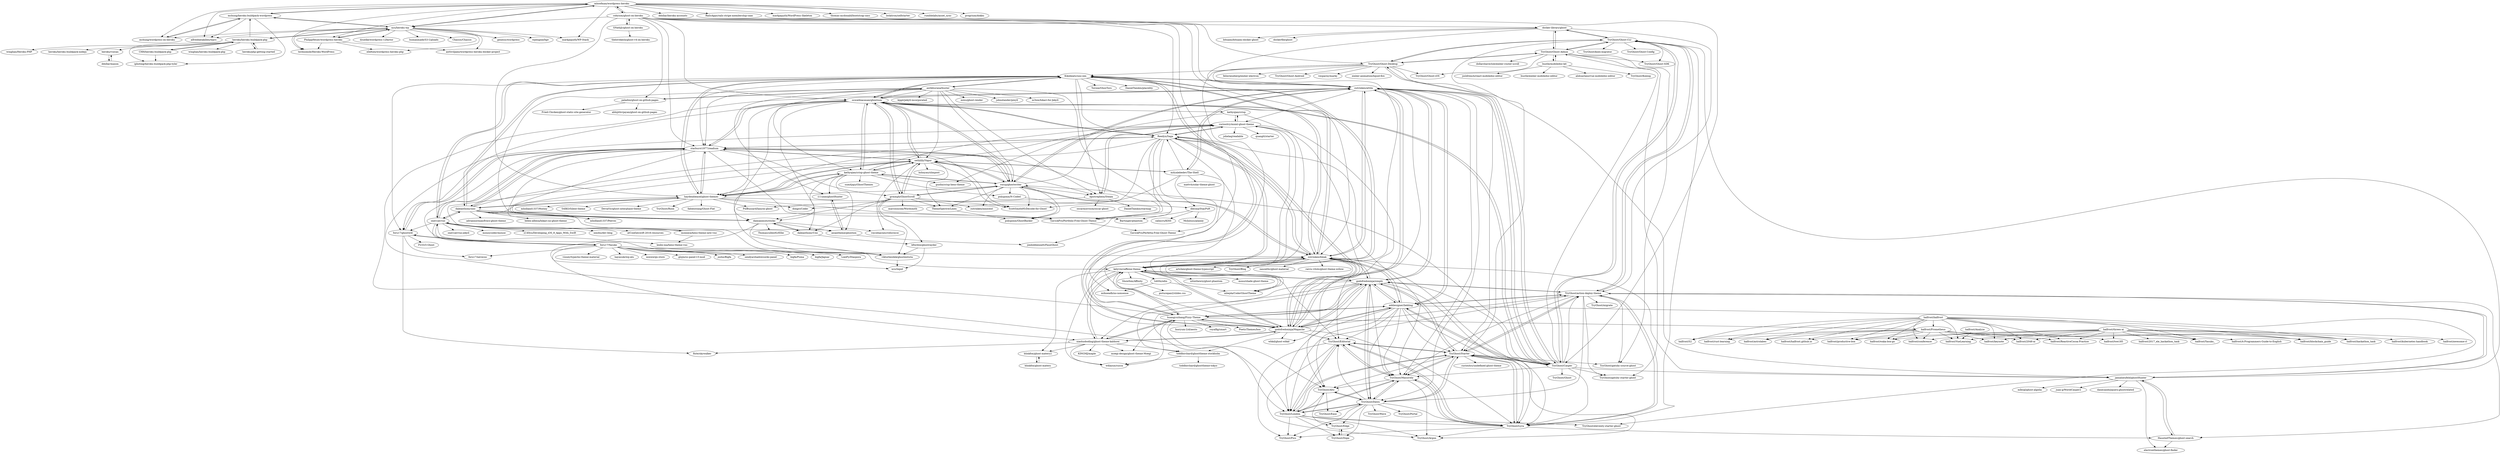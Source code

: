 digraph G {
"mhoofman/wordpress-heroku" -> "mchung/heroku-buildpack-wordpress"
"mhoofman/wordpress-heroku" -> "xyu/heroku-wp"
"mhoofman/wordpress-heroku" -> "mchung/wordpress-on-heroku"
"mhoofman/wordpress-heroku" -> "PhilippHeuer/wordpress-heroku"
"mhoofman/wordpress-heroku" -> "ddollar/heroku-accounts" ["e"=1]
"mhoofman/wordpress-heroku" -> "technomile/Heroku-WordPress"
"mhoofman/wordpress-heroku" -> "markjaquith/WP-Stack" ["e"=1]
"mhoofman/wordpress-heroku" -> "RailsApps/rails-stripe-membership-saas" ["e"=1]
"mhoofman/wordpress-heroku" -> "markjaquith/WordPress-Skeleton" ["e"=1]
"mhoofman/wordpress-heroku" -> "thomas-mcdonald/bootstrap-sass" ["e"=1]
"mhoofman/wordpress-heroku" -> "cobyism/ghost-on-heroku"
"mhoofman/wordpress-heroku" -> "lockitron/selfstarter" ["e"=1]
"mhoofman/wordpress-heroku" -> "rumblelabs/asset_sync" ["e"=1]
"mhoofman/wordpress-heroku" -> "alfreddatakillen/wpro"
"mhoofman/wordpress-heroku" -> "progrium/dokku" ["e"=1]
"docker-library/ghost" -> "bitnami/bitnami-docker-ghost"
"docker-library/ghost" -> "TryGhost/Ghost-CLI"
"docker-library/ghost" -> "dockerfile/ghost"
"docker-library/ghost" -> "TryGhost/Ghost-Admin"
"docker-library/ghost" -> "TryGhost/action-deploy-theme"
"docker-library/ghost" -> "zutrinken/attila"
"axitkhurana/buster" -> "paladini/ghost-on-github-pages"
"axitkhurana/buster" -> "sethlilly/Vapor"
"axitkhurana/buster" -> "oswaldoacauan/ghostium"
"axitkhurana/buster" -> "Kikobeats/uno-zen"
"axitkhurana/buster" -> "i11ume/ghostHunter"
"axitkhurana/buster" -> "kathyqian/crisp-ghost-theme"
"axitkhurana/buster" -> "mixu/ghost-render" ["e"=1]
"axitkhurana/buster" -> "epistrephein/Steam"
"axitkhurana/buster" -> "GavickPro/Portfolio-Free-Ghost-Theme"
"axitkhurana/buster" -> "roryg/ghostwriter"
"axitkhurana/buster" -> "starburst1977/readium"
"axitkhurana/buster" -> "damianmuti/sticko"
"axitkhurana/buster" -> "johnotander/pixyll" ["e"=1]
"axitkhurana/buster" -> "m3xm/hikari-for-Jekyll"
"axitkhurana/buster" -> "kippt/jekyll-incorporated" ["e"=1]
"mityalebedev/The-Shell" -> "mbejda/CoderGhostTheme"
"mityalebedev/The-Shell" -> "mattvh/solar-theme-ghost"
"mityalebedev/The-Shell" -> "sethlilly/Vapor"
"mityalebedev/The-Shell" -> "dongri/Coder"
"mityalebedev/The-Shell" -> "zutrinken/attila"
"mityalebedev/The-Shell" -> "Reedyn/Saga"
"mityalebedev/The-Shell" -> "dlecina/StayPuft"
"TryGhost/Casper" -> "eddiesigner/liebling"
"TryGhost/Casper" -> "TryGhost/Starter"
"TryGhost/Casper" -> "zutrinken/attila"
"TryGhost/Casper" -> "TryGhost/Ghost-CLI"
"TryGhost/Casper" -> "oswaldoacauan/ghostium"
"TryGhost/Casper" -> "TryGhost/Ghost" ["e"=1]
"TryGhost/Casper" -> "godofredoninja/simply"
"TryGhost/Casper" -> "TryGhost/Lyra"
"TryGhost/Casper" -> "TryGhost/action-deploy-theme"
"TryGhost/Casper" -> "TryGhost/Ghost-Desktop"
"TryGhost/Casper" -> "TryGhost/Ghost-Admin"
"TryGhost/Casper" -> "TryGhost/Massively"
"TryGhost/Casper" -> "roryg/ghostwriter"
"TryGhost/Casper" -> "TryGhost/gatsby-starter-ghost" ["e"=1]
"TryGhost/Casper" -> "jamalneufeld/ghostHunter"
"zutrinken/attila" -> "zutrinken/bleak"
"zutrinken/attila" -> "eddiesigner/liebling"
"zutrinken/attila" -> "TryGhost/Casper"
"zutrinken/attila" -> "oswaldoacauan/ghostium"
"zutrinken/attila" -> "mityalebedev/The-Shell"
"zutrinken/attila" -> "godofredoninja/simply"
"zutrinken/attila" -> "TryGhost/Editorial"
"zutrinken/attila" -> "TryGhost/London"
"zutrinken/attila" -> "godofredoninja/Mapache"
"zutrinken/attila" -> "roryg/ghostwriter"
"zutrinken/attila" -> "TryGhost/Starter"
"zutrinken/attila" -> "TryGhost/Massively"
"zutrinken/attila" -> "Kikobeats/uno-zen"
"zutrinken/attila" -> "TryGhost/Dawn"
"zutrinken/attila" -> "curiositry/mnml-ghost-theme"
"mchung/heroku-buildpack-wordpress" -> "mchung/wordpress-on-heroku"
"mchung/heroku-buildpack-wordpress" -> "mhoofman/wordpress-heroku"
"mchung/heroku-buildpack-wordpress" -> "alfreddatakillen/wpro"
"mchung/heroku-buildpack-wordpress" -> "xyu/heroku-wp"
"mchung/heroku-buildpack-wordpress" -> "iphoting/heroku-buildpack-php-tyler"
"blinkfox/ghost-matery2" -> "blinkfox/ghost-matery"
"heroku/heroku-buildpack-php" -> "winglian/heroku-buildpack-php"
"heroku/heroku-buildpack-php" -> "iphoting/heroku-buildpack-php-tyler"
"heroku/heroku-buildpack-php" -> "heroku/php-getting-started"
"heroku/heroku-buildpack-php" -> "winglian/Heroku-PHP"
"heroku/heroku-buildpack-php" -> "CHH/heroku-buildpack-php"
"heroku/heroku-buildpack-php" -> "xyu/heroku-wp"
"heroku/heroku-buildpack-php" -> "heroku/heroku-buildpack-nodejs" ["e"=1]
"heroku/heroku-buildpack-php" -> "mchung/heroku-buildpack-wordpress"
"heroku/heroku-buildpack-php" -> "heroku/vulcan"
"heroku/php-getting-started" -> "heroku/heroku-buildpack-php"
"TryGhost/Starter" -> "TryGhost/Massively"
"TryGhost/Starter" -> "TryGhost/London"
"TryGhost/Starter" -> "TryGhost/Lyra"
"TryGhost/Starter" -> "TryGhost/Dawn"
"TryGhost/Starter" -> "TryGhost/Alto"
"TryGhost/Starter" -> "TryGhost/Editorial"
"TryGhost/Starter" -> "TryGhost/action-deploy-theme"
"TryGhost/Starter" -> "TryGhost/gatsby-source-ghost" ["e"=1]
"TryGhost/Starter" -> "TryGhost/Argon"
"TryGhost/Starter" -> "TryGhost/Casper"
"TryGhost/Starter" -> "curiositry/undefined-ghost-theme"
"TryGhost/Starter" -> "godofredoninja/simply"
"ThemeSpectre/Linen" -> "polygonix/GhostBacker"
"daleanthony/uno" -> "GavickPro/Portfolio-Free-Ghost-Theme"
"daleanthony/uno" -> "onevcat/vno"
"daleanthony/uno" -> "damianmuti/sticko"
"daleanthony/uno" -> "haydenbleasel/ghost-themes"
"daleanthony/uno" -> "Kikobeats/uno-zen"
"daleanthony/uno" -> "mholland1337/Peeves"
"daleanthony/uno" -> "adriannorman/froyo-ghost-theme"
"daleanthony/uno" -> "belen-albeza/hikari-no-ghost-theme"
"daleanthony/uno" -> "Reedyn/Saga"
"daleanthony/uno" -> "axiantheme/ghostion"
"daleanthony/uno" -> "starburst1977/readium"
"haydenbleasel/ghost-themes" -> "starburst1977/readium"
"haydenbleasel/ghost-themes" -> "fabienwang/Ghost-Flat"
"haydenbleasel/ghost-themes" -> "PxlBuzzard/lanyon-ghost"
"haydenbleasel/ghost-themes" -> "GavickPro/Portfolio-Free-Ghost-Theme"
"haydenbleasel/ghost-themes" -> "sethlilly/Vapor"
"haydenbleasel/ghost-themes" -> "mholland1337/Mutiny"
"haydenbleasel/ghost-themes" -> "S4IKO/Silent-theme"
"haydenbleasel/ghost-themes" -> "DeviaVir/ghost-interphase-theme"
"haydenbleasel/ghost-themes" -> "kathyqian/crisp-ghost-theme"
"haydenbleasel/ghost-themes" -> "Kikobeats/uno-zen"
"haydenbleasel/ghost-themes" -> "dlecina/StayPuft"
"haydenbleasel/ghost-themes" -> "mholland1337/Peeves"
"haydenbleasel/ghost-themes" -> "dongri/Coder"
"haydenbleasel/ghost-themes" -> "TryGhost/Roon"
"haydenbleasel/ghost-themes" -> "daleanthony/uno"
"onevcat/vno" -> "monniya/hexo-theme-new-vno"
"onevcat/vno" -> "onevcat/vno-jekyll" ["e"=1]
"onevcat/vno" -> "daleanthony/uno"
"onevcat/vno" -> "lenbo-ma/hexo-theme-vno"
"onevcat/vno" -> "foru17/ghostwill"
"onevcat/vno" -> "Kikobeats/uno-zen"
"onevcat/vno" -> "foru17/Yasuko"
"onevcat/vno" -> "mousycoder/mouse"
"onevcat/vno" -> "starburst1977/readium"
"onevcat/vno" -> "x140yu/Developing_iOS_8_Apps_With_Swift" ["e"=1]
"onevcat/vno" -> "nixzhu/dev-blog" ["e"=1]
"onevcat/vno" -> "atConf/atswift-2016-resources" ["e"=1]
"oswaldoacauan/ghostium" -> "starburst1977/readium"
"oswaldoacauan/ghostium" -> "roryg/ghostwriter"
"oswaldoacauan/ghostium" -> "sethlilly/Vapor"
"oswaldoacauan/ghostium" -> "kathyqian/crisp-ghost-theme"
"oswaldoacauan/ghostium" -> "grmmph/GhostScroll"
"oswaldoacauan/ghostium" -> "Kikobeats/uno-zen"
"oswaldoacauan/ghostium" -> "zutrinken/attila"
"oswaldoacauan/ghostium" -> "Reedyn/Saga"
"oswaldoacauan/ghostium" -> "zutrinken/bleak"
"oswaldoacauan/ghostium" -> "TryGhost/Casper"
"oswaldoacauan/ghostium" -> "damianmuti/sticko"
"oswaldoacauan/ghostium" -> "daleanthony/Uno"
"oswaldoacauan/ghostium" -> "haydenbleasel/ghost-themes"
"oswaldoacauan/ghostium" -> "foru17/ghostwill"
"oswaldoacauan/ghostium" -> "kathyqian/crisp"
"TryGhost/action-deploy-theme" -> "TryGhost/Lyra"
"TryGhost/action-deploy-theme" -> "TryGhost/Starter"
"TryGhost/action-deploy-theme" -> "godofredoninja/simply"
"TryGhost/action-deploy-theme" -> "HauntedThemes/ghost-search"
"TryGhost/action-deploy-theme" -> "TryGhost/Ghost-CLI"
"TryGhost/action-deploy-theme" -> "TryGhost/gatsby-starter-ghost" ["e"=1]
"TryGhost/action-deploy-theme" -> "TryGhost/migrate"
"TryGhost/action-deploy-theme" -> "TryGhost/London"
"TryGhost/action-deploy-theme" -> "TryGhost/gatsby-source-ghost" ["e"=1]
"TryGhost/action-deploy-theme" -> "eddiesigner/liebling"
"TryGhost/action-deploy-theme" -> "TryGhost/Dawn"
"TryGhost/action-deploy-theme" -> "TryGhost/Massively"
"TryGhost/action-deploy-theme" -> "jamalneufeld/ghostHunter"
"i11ume/ghostHunter" -> "axiantheme/ghostion"
"kathyqian/crisp-ghost-theme" -> "sethlilly/Vapor"
"kathyqian/crisp-ghost-theme" -> "oswaldoacauan/ghostium"
"kathyqian/crisp-ghost-theme" -> "roryg/ghostwriter"
"kathyqian/crisp-ghost-theme" -> "damianmuti/sticko"
"kathyqian/crisp-ghost-theme" -> "axiantheme/ghostion"
"kathyqian/crisp-ghost-theme" -> "sumitjaju/GhostThemes"
"kathyqian/crisp-ghost-theme" -> "haydenbleasel/ghost-themes"
"kathyqian/crisp-ghost-theme" -> "i11ume/ghostHunter"
"kathyqian/crisp-ghost-theme" -> "viktorbezdek/ghostentista"
"kathyqian/crisp-ghost-theme" -> "guolin/crisp-hexo-theme"
"kathyqian/crisp-ghost-theme" -> "polygonix/N-Coded"
"kathyqian/crisp-ghost-theme" -> "curiositry/mnml-ghost-theme"
"godofredoninja/simply" -> "godofredoninja/Mapache"
"godofredoninja/simply" -> "eddiesigner/liebling"
"godofredoninja/simply" -> "huangyuzhang/Fizzy-Theme"
"godofredoninja/simply" -> "TryGhost/Dawn"
"godofredoninja/simply" -> "TryGhost/action-deploy-theme"
"godofredoninja/simply" -> "TryGhost/Massively"
"godofredoninja/simply" -> "zutrinken/bleak"
"godofredoninja/simply" -> "TryGhost/London"
"godofredoninja/simply" -> "TryGhost/Lyra"
"godofredoninja/simply" -> "kelyvin/caffeine-theme"
"godofredoninja/simply" -> "TryGhost/Starter"
"godofredoninja/simply" -> "zutrinken/attila"
"godofredoninja/simply" -> "TryGhost/Alto"
"godofredoninja/simply" -> "xiaoluoboding/ghost-theme-kaldorei"
"godofredoninja/simply" -> "toddbirchard/ghosttheme-stockholm"
"TryGhost/Dawn" -> "TryGhost/Alto"
"TryGhost/Dawn" -> "TryGhost/Ease"
"TryGhost/Dawn" -> "TryGhost/London"
"TryGhost/Dawn" -> "TryGhost/Starter"
"TryGhost/Dawn" -> "TryGhost/Wave"
"TryGhost/Dawn" -> "TryGhost/Pico"
"TryGhost/Dawn" -> "TryGhost/Massively"
"TryGhost/Dawn" -> "TryGhost/Portal"
"TryGhost/Dawn" -> "godofredoninja/simply"
"TryGhost/Dawn" -> "TryGhost/Dope"
"TryGhost/Dawn" -> "TryGhost/Lyra"
"TryGhost/Dawn" -> "TryGhost/Edge"
"TryGhost/Dawn" -> "TryGhost/Editorial"
"TryGhost/Edge" -> "TryGhost/Dope"
"TryGhost/Alto" -> "TryGhost/Ease"
"TryGhost/Alto" -> "TryGhost/Dawn"
"TryGhost/Alto" -> "TryGhost/Edge"
"kelyvin/caffeine-theme" -> "godofredoninja/Mapache"
"kelyvin/caffeine-theme" -> "zutrinken/bleak"
"kelyvin/caffeine-theme" -> "wdiazux/cusca"
"kelyvin/caffeine-theme" -> "nitinthewiz/ghost-phantom"
"kelyvin/caffeine-theme" -> "Reedyn/Saga"
"kelyvin/caffeine-theme" -> "huangyuzhang/Fizzy-Theme"
"kelyvin/caffeine-theme" -> "xiaoluoboding/ghost-theme-kaldorei"
"kelyvin/caffeine-theme" -> "blinkfox/ghost-matery2"
"kelyvin/caffeine-theme" -> "godofredoninja/simply"
"kelyvin/caffeine-theme" -> "Kikobeats/uno-zen"
"kelyvin/caffeine-theme" -> "TryGhost/Editorial"
"kelyvin/caffeine-theme" -> "h4t0n/odin"
"kelyvin/caffeine-theme" -> "moso/shade-ghost-theme"
"kelyvin/caffeine-theme" -> "Showfom/Affinity"
"kelyvin/caffeine-theme" -> "curiositry/mnml-ghost-theme"
"foru17/Yasuko" -> "foru17/ghostwill"
"foru17/Yasuko" -> "bigfa/Puma" ["e"=1]
"foru17/Yasuko" -> "bigfa/Jaguar"
"foru17/Yasuko" -> "onevcat/vno"
"foru17/Yasuko" -> "xiaoluoboding/ghost-theme-kaldorei"
"foru17/Yasuko" -> "LoeiFy/Diaspora" ["e"=1]
"foru17/Yasuko" -> "kelyvin/caffeine-theme"
"foru17/Yasuko" -> "foru17/nevecoo"
"foru17/Yasuko" -> "viosey/typecho-theme-material" ["e"=1]
"foru17/Yasuko" -> "hayasuki/wp-alu"
"foru17/Yasuko" -> "minwe/qn-store"
"foru17/Yasuko" -> "glzjin/ss-panel-v3-mod" ["e"=1]
"foru17/Yasuko" -> "jozhn/Bigfa" ["e"=1]
"foru17/Yasuko" -> "sendya/shadowsocks-panel" ["e"=1]
"foru17/Yasuko" -> "zutrinken/bleak"
"jamalneufeld/ghostHunter" -> "HauntedThemes/ghost-search"
"jamalneufeld/ghostHunter" -> "mlbrgl/ghost-algolia"
"jamalneufeld/ghostHunter" -> "TryGhost/action-deploy-theme"
"jamalneufeld/ghostHunter" -> "TryGhost/Ghost-CLI"
"jamalneufeld/ghostHunter" -> "juan-g/WorldCasper2"
"jamalneufeld/ghostHunter" -> "electronthemes/ghost-finder"
"jamalneufeld/ghostHunter" -> "zutrinken/bleak"
"jamalneufeld/ghostHunter" -> "danecando/jquery.ghostrelated"
"PhilippHeuer/wordpress-heroku" -> "xyu/heroku-wp"
"PhilippHeuer/wordpress-heroku" -> "ellefsen/wordpress-heroku-php"
"PhilippHeuer/wordpress-heroku" -> "technomile/Heroku-WordPress"
"PhilippHeuer/wordpress-heroku" -> "anttiviljami/wordpress-heroku-docker-project"
"mchung/wordpress-on-heroku" -> "mchung/heroku-buildpack-wordpress"
"roryg/ghostwriter" -> "sethlilly/Vapor"
"roryg/ghostwriter" -> "oswaldoacauan/ghostium"
"roryg/ghostwriter" -> "polygonix/N-Coded"
"roryg/ghostwriter" -> "kathyqian/crisp-ghost-theme"
"roryg/ghostwriter" -> "ThemeSpectre/Linen"
"roryg/ghostwriter" -> "grmmph/GhostScroll"
"roryg/ghostwriter" -> "polygonix/GhostBacker"
"roryg/ghostwriter" -> "curiositry/mnml-ghost-theme"
"roryg/ghostwriter" -> "zutrinken/innocent"
"roryg/ghostwriter" -> "epistrephein/Steam"
"roryg/ghostwriter" -> "haydenbleasel/ghost-themes"
"roryg/ghostwriter" -> "zutrinken/bleak"
"roryg/ghostwriter" -> "zutrinken/attila"
"roryg/ghostwriter" -> "starburst1977/readium"
"roryg/ghostwriter" -> "ScottSmith95/Decode-for-Ghost"
"godofredoninja/Mapache" -> "godofredoninja/simply"
"godofredoninja/Mapache" -> "eddiesigner/liebling"
"godofredoninja/Mapache" -> "huangyuzhang/Fizzy-Theme"
"godofredoninja/Mapache" -> "zutrinken/bleak"
"godofredoninja/Mapache" -> "kelyvin/caffeine-theme"
"godofredoninja/Mapache" -> "Reedyn/Saga"
"godofredoninja/Mapache" -> "wbkd/ghost-wbkd"
"godofredoninja/Mapache" -> "toddbirchard/ghosttheme-stockholm"
"godofredoninja/Mapache" -> "TryGhost/Editorial"
"godofredoninja/Mapache" -> "xiaoluoboding/ghost-theme-kaldorei"
"godofredoninja/Mapache" -> "TryGhost/Lyra"
"godofredoninja/Mapache" -> "zutrinken/attila"
"godofredoninja/Mapache" -> "Kikobeats/uno-zen"
"godofredoninja/Mapache" -> "curiositry/mnml-ghost-theme"
"godofredoninja/Mapache" -> "TryGhost/action-deploy-theme"
"h4t0n/odin" -> "mbejda/CoderGhostTheme"
"h4t0n/odin" -> "mihneadb/no-nonsense"
"eddiesigner/liebling" -> "godofredoninja/simply"
"eddiesigner/liebling" -> "godofredoninja/Mapache"
"eddiesigner/liebling" -> "huangyuzhang/Fizzy-Theme"
"eddiesigner/liebling" -> "zutrinken/attila"
"eddiesigner/liebling" -> "TryGhost/Casper"
"eddiesigner/liebling" -> "TryGhost/Massively"
"eddiesigner/liebling" -> "TryGhost/London"
"eddiesigner/liebling" -> "TryGhost/Lyra"
"eddiesigner/liebling" -> "TryGhost/Editorial"
"eddiesigner/liebling" -> "TryGhost/Dawn"
"eddiesigner/liebling" -> "TryGhost/action-deploy-theme"
"eddiesigner/liebling" -> "zutrinken/bleak"
"eddiesigner/liebling" -> "TryGhost/Starter"
"eddiesigner/liebling" -> "TryGhost/Alto"
"eddiesigner/liebling" -> "TryGhost/eleventy-starter-ghost" ["e"=1]
"xiaoluoboding/ghost-theme-kaldorei" -> "toddbirchard/ghosttheme-stockholm"
"xiaoluoboding/ghost-theme-kaldorei" -> "wdiazux/cusca"
"xiaoluoboding/ghost-theme-kaldorei" -> "kelyvin/caffeine-theme"
"xiaoluoboding/ghost-theme-kaldorei" -> "blinkfox/ghost-matery2"
"xiaoluoboding/ghost-theme-kaldorei" -> "moegi-design/ghost-theme-Moegi"
"xiaoluoboding/ghost-theme-kaldorei" -> "flute/skywalker"
"xiaoluoboding/ghost-theme-kaldorei" -> "godofredoninja/Mapache"
"xiaoluoboding/ghost-theme-kaldorei" -> "huangyuzhang/Fizzy-Theme"
"xiaoluoboding/ghost-theme-kaldorei" -> "KINGMJ/maple"
"bustle/mobiledoc-kit" -> "joshfrench/react-mobiledoc-editor"
"bustle/mobiledoc-kit" -> "bustle/ember-mobiledoc-editor"
"bustle/mobiledoc-kit" -> "alidcastano/vue-mobiledoc-editor"
"bustle/mobiledoc-kit" -> "TryGhost/Ghost-Admin"
"bustle/mobiledoc-kit" -> "TryGhost/Koenig"
"Kikobeats/uno-zen" -> "oswaldoacauan/ghostium"
"Kikobeats/uno-zen" -> "onevcat/vno"
"Kikobeats/uno-zen" -> "haydenbleasel/ghost-themes"
"Kikobeats/uno-zen" -> "zutrinken/bleak"
"Kikobeats/uno-zen" -> "kelyvin/caffeine-theme"
"Kikobeats/uno-zen" -> "daleanthony/uno"
"Kikobeats/uno-zen" -> "godofredoninja/Mapache"
"Kikobeats/uno-zen" -> "Reedyn/Saga"
"Kikobeats/uno-zen" -> "zutrinken/attila"
"Kikobeats/uno-zen" -> "axitkhurana/buster"
"Kikobeats/uno-zen" -> "epistrephein/Steam"
"Kikobeats/uno-zen" -> "starburst1977/readium"
"Kikobeats/uno-zen" -> "Torone/GhosToro"
"Kikobeats/uno-zen" -> "foru17/ghostwill"
"Kikobeats/uno-zen" -> "DanielTamkin/placidity"
"foru17/ghostwill" -> "foru17/nevecoo"
"foru17/ghostwill" -> "foru17/Yasuko"
"foru17/ghostwill" -> "flute/skywalker"
"foru17/ghostwill" -> "starburst1977/readium"
"foru17/ghostwill" -> "P233/3-Ghost" ["e"=1]
"TryGhost/Ghost-Admin" -> "TryGhost/Ghost-CLI"
"TryGhost/Ghost-Admin" -> "TryGhost/Ghost-Desktop"
"TryGhost/Ghost-Admin" -> "TryGhost/Ghost-SDK"
"TryGhost/Ghost-Admin" -> "bustle/mobiledoc-kit"
"TryGhost/Ghost-Admin" -> "dollarshaveclub/ember-router-scroll" ["e"=1]
"TryGhost/Ghost-Admin" -> "TryGhost/Ghost-iOS"
"TryGhost/Ghost-Admin" -> "TryGhost/gatsby-starter-ghost" ["e"=1]
"TryGhost/Ghost-Admin" -> "TryGhost/gatsby-source-ghost" ["e"=1]
"TryGhost/Ghost-Admin" -> "docker-library/ghost"
"TryGhost/Dope" -> "TryGhost/Edge"
"xyu/heroku-wp" -> "mhoofman/wordpress-heroku"
"xyu/heroku-wp" -> "mchung/heroku-buildpack-wordpress"
"xyu/heroku-wp" -> "PhilippHeuer/wordpress-heroku"
"xyu/heroku-wp" -> "anttiviljami/wordpress-heroku-docker-project"
"xyu/heroku-wp" -> "mchung/wordpress-on-heroku"
"xyu/heroku-wp" -> "technomile/Heroku-WordPress"
"xyu/heroku-wp" -> "genesis/wordpress" ["e"=1]
"xyu/heroku-wp" -> "wpengine/hgv" ["e"=1]
"xyu/heroku-wp" -> "heroku/heroku-buildpack-php"
"xyu/heroku-wp" -> "alfreddatakillen/wpro"
"xyu/heroku-wp" -> "markjaquith/WP-Stack" ["e"=1]
"xyu/heroku-wp" -> "ellefsen/wordpress-heroku-php"
"xyu/heroku-wp" -> "dzuelke/wordpress-12factor"
"xyu/heroku-wp" -> "humanmade/S3-Uploads" ["e"=1]
"xyu/heroku-wp" -> "Chassis/Chassis" ["e"=1]
"k9ordon/ghostrayder" -> "viktorbezdek/ghostentista"
"k9ordon/ghostrayder" -> "wcs/tepid"
"dlecina/StayPuft" -> "Bartinger/phantom"
"dlecina/StayPuft" -> "calincru/KISS"
"dlecina/StayPuft" -> "MrJuliuss/plainly"
"TryGhost/Ghost-Desktop" -> "TryGhost/Ghost-Admin"
"TryGhost/Ghost-Desktop" -> "TryGhost/Ghost-CLI"
"TryGhost/Ghost-Desktop" -> "felixrieseberg/ember-electron" ["e"=1]
"TryGhost/Ghost-Desktop" -> "TryGhost/Casper"
"TryGhost/Ghost-Desktop" -> "kelyvin/caffeine-theme"
"TryGhost/Ghost-Desktop" -> "Kikobeats/uno-zen"
"TryGhost/Ghost-Desktop" -> "TryGhost/Ghost-Android"
"TryGhost/Ghost-Desktop" -> "godofredoninja/Mapache"
"TryGhost/Ghost-Desktop" -> "vesparny/marky" ["e"=1]
"TryGhost/Ghost-Desktop" -> "jamalneufeld/ghostHunter"
"TryGhost/Ghost-Desktop" -> "ember-animation/liquid-fire" ["e"=1]
"TryGhost/Ghost-Desktop" -> "TryGhost/Ghost-iOS"
"TryGhost/Ghost-CLI" -> "TryGhost/Ghost-Admin"
"TryGhost/Ghost-CLI" -> "TryGhost/Ghost-Desktop"
"TryGhost/Ghost-CLI" -> "TryGhost/action-deploy-theme"
"TryGhost/Ghost-CLI" -> "TryGhost/Lyra"
"TryGhost/Ghost-CLI" -> "TryGhost/Ghost-Config"
"TryGhost/Ghost-CLI" -> "TryGhost/Starter"
"TryGhost/Ghost-CLI" -> "TryGhost/Casper"
"TryGhost/Ghost-CLI" -> "TryGhost/Ghost-SDK"
"TryGhost/Ghost-CLI" -> "TryGhost/knex-migrator" ["e"=1]
"TryGhost/Ghost-CLI" -> "docker-library/ghost"
"zutrinken/bleak" -> "Reedyn/Saga"
"zutrinken/bleak" -> "godofredoninja/Mapache"
"zutrinken/bleak" -> "zutrinken/attila"
"zutrinken/bleak" -> "kelyvin/caffeine-theme"
"zutrinken/bleak" -> "godofredoninja/simply"
"zutrinken/bleak" -> "huangyuzhang/Fizzy-Theme"
"zutrinken/bleak" -> "artchen/ghost-theme-typescript"
"zutrinken/bleak" -> "Kikobeats/uno-zen"
"zutrinken/bleak" -> "TryGhost/Blog"
"zutrinken/bleak" -> "oswaldoacauan/ghostium"
"zutrinken/bleak" -> "TryGhost/Lyra"
"zutrinken/bleak" -> "eddiesigner/liebling"
"zutrinken/bleak" -> "nauzethc/ghost-material"
"zutrinken/bleak" -> "raivis-vitols/ghost-theme-willow"
"zutrinken/bleak" -> "roryg/ghostwriter"
"monniya/hexo-theme-new-vno" -> "onevcat/vno"
"monniya/hexo-theme-new-vno" -> "lenbo-ma/hexo-theme-vno"
"halfrost/halfrost" -> "halfrost/halfrost.github.io"
"halfrost/halfrost" -> "halfrost/Prometheus"
"halfrost/halfrost" -> "halfrost/VueLearning"
"halfrost/halfrost" -> "halfrost/S2"
"halfrost/halfrost" -> "halfrost/rust-learning"
"halfrost/halfrost" -> "halfrost/2048-ai"
"halfrost/halfrost" -> "halfrost/ReactiveCocoa-Practice"
"halfrost/halfrost" -> "halfrost/Yasuko_"
"halfrost/halfrost" -> "halfrost/astrolabes"
"halfrost/halfrost" -> "halfrost/blockchain_guide"
"halfrost/halfrost" -> "halfrost/hackathon_tank"
"halfrost/halfrost" -> "halfrost/productive-box"
"halfrost/halfrost" -> "halfrost/waka-box-go"
"halfrost/halfrost" -> "halfrost/conference"
"halfrost/halfrost" -> "halfrost/keynote"
"kathyqian/crisp" -> "mbejda/CoderGhostTheme"
"kathyqian/crisp" -> "curiositry/mnml-ghost-theme"
"kathyqian/crisp" -> "guolin/crisp-hexo-theme"
"SNathJr/ghost-on-heroku" -> "cobyism/ghost-on-heroku"
"SNathJr/ghost-on-heroku" -> "thelovekesh/ghost-v4-on-heroku"
"sethlilly/Vapor" -> "roryg/ghostwriter"
"sethlilly/Vapor" -> "oswaldoacauan/ghostium"
"sethlilly/Vapor" -> "kathyqian/crisp-ghost-theme"
"sethlilly/Vapor" -> "mityalebedev/The-Shell"
"sethlilly/Vapor" -> "epistrephein/Steam"
"sethlilly/Vapor" -> "ThemeSpectre/Linen"
"sethlilly/Vapor" -> "haydenbleasel/ghost-themes"
"sethlilly/Vapor" -> "roycehaynes/rollsroyce"
"sethlilly/Vapor" -> "damianmuti/sticko"
"sethlilly/Vapor" -> "ScottSmith95/Decode-for-Ghost"
"sethlilly/Vapor" -> "starburst1977/readium"
"sethlilly/Vapor" -> "viktorbezdek/ghostentista"
"sethlilly/Vapor" -> "curiositry/mnml-ghost-theme"
"sethlilly/Vapor" -> "bzhnyau/slimpost"
"sethlilly/Vapor" -> "grmmph/GhostScroll"
"toddbirchard/ghosttheme-stockholm" -> "wdiazux/cusca"
"toddbirchard/ghosttheme-stockholm" -> "toddbirchard/ghosttheme-tokyo"
"starburst1977/readium" -> "oswaldoacauan/ghostium"
"starburst1977/readium" -> "haydenbleasel/ghost-themes"
"starburst1977/readium" -> "GavickPro/Portfolio-Free-Ghost-Theme"
"starburst1977/readium" -> "foru17/ghostwill"
"starburst1977/readium" -> "Reedyn/Saga"
"starburst1977/readium" -> "damianmuti/sticko"
"starburst1977/readium" -> "ScottSmith95/Decode-for-Ghost"
"starburst1977/readium" -> "sethlilly/Vapor"
"starburst1977/readium" -> "viktorbezdek/ghostentista"
"starburst1977/readium" -> "mholland1337/Peeves"
"starburst1977/readium" -> "onevcat/vno"
"starburst1977/readium" -> "Bartinger/phantom"
"starburst1977/readium" -> "roryg/ghostwriter"
"starburst1977/readium" -> "daleanthony/uno"
"starburst1977/readium" -> "grmmph/GhostScroll"
"paladini/ghost-on-github-pages" -> "abhijithvijayan/ghost-on-github-pages"
"paladini/ghost-on-github-pages" -> "axitkhurana/buster"
"paladini/ghost-on-github-pages" -> "Fried-Chicken/ghost-static-site-generator"
"axiantheme/ghostion" -> "jimbobbennett/FauxGhost"
"axiantheme/ghostion" -> "i11ume/ghostHunter"
"Reedyn/Saga" -> "zutrinken/bleak"
"Reedyn/Saga" -> "GavickPro/Portfolio-Free-Ghost-Theme"
"Reedyn/Saga" -> "curiositry/mnml-ghost-theme"
"Reedyn/Saga" -> "starburst1977/readium"
"Reedyn/Saga" -> "godofredoninja/Mapache"
"Reedyn/Saga" -> "ScottSmith95/Decode-for-Ghost"
"Reedyn/Saga" -> "kelyvin/caffeine-theme"
"Reedyn/Saga" -> "jimbobbennett/FauxGhost"
"Reedyn/Saga" -> "mihneadb/no-nonsense"
"Reedyn/Saga" -> "GavickPro/Perfetta-Free-Ghost-Theme"
"Reedyn/Saga" -> "TryGhost/Massively"
"Reedyn/Saga" -> "oswaldoacauan/ghostium"
"Reedyn/Saga" -> "haydenbleasel/ghost-themes"
"huangyuzhang/Fizzy-Theme" -> "godofredoninja/simply"
"huangyuzhang/Fizzy-Theme" -> "eddiesigner/liebling"
"huangyuzhang/Fizzy-Theme" -> "godofredoninja/Mapache"
"huangyuzhang/Fizzy-Theme" -> "moegi-design/ghost-theme-Moegi"
"huangyuzhang/Fizzy-Theme" -> "wdiazux/cusca"
"huangyuzhang/Fizzy-Theme" -> "TryGhost/Alto"
"huangyuzhang/Fizzy-Theme" -> "kelyvin/caffeine-theme"
"huangyuzhang/Fizzy-Theme" -> "halfrost/Prometheus"
"huangyuzhang/Fizzy-Theme" -> "Inoryum-Ltd/aesto"
"huangyuzhang/Fizzy-Theme" -> "curiositry/mnml-ghost-theme"
"huangyuzhang/Fizzy-Theme" -> "zutrinken/bleak"
"huangyuzhang/Fizzy-Theme" -> "royalfig/smart"
"huangyuzhang/Fizzy-Theme" -> "PoeticThemes/boo"
"huangyuzhang/Fizzy-Theme" -> "xiaoluoboding/ghost-theme-kaldorei"
"halfrost/Analyze" -> "halfrost/VueLearning"
"grmmph/GhostScroll" -> "viktorbezdek/ghostentista"
"grmmph/GhostScroll" -> "daleanthony/Uno"
"grmmph/GhostScroll" -> "oswaldoacauan/ghostium"
"grmmph/GhostScroll" -> "ThemeSpectre/Linen"
"grmmph/GhostScroll" -> "k9ordon/ghostrayder"
"grmmph/GhostScroll" -> "roryg/ghostwriter"
"grmmph/GhostScroll" -> "damianmuti/sticko"
"grmmph/GhostScroll" -> "marcosncom/Wordsmith"
"grmmph/GhostScroll" -> "zutrinken/innocent"
"grmmph/GhostScroll" -> "sethlilly/Vapor"
"grmmph/GhostScroll" -> "ScottSmith95/Decode-for-Ghost"
"TryGhost/Editorial" -> "TryGhost/Massively"
"TryGhost/Editorial" -> "TryGhost/London"
"TryGhost/Editorial" -> "TryGhost/Lyra"
"TryGhost/Editorial" -> "TryGhost/Pico"
"TryGhost/Editorial" -> "TryGhost/Argon"
"TryGhost/Editorial" -> "TryGhost/Starter"
"TryGhost/Massively" -> "TryGhost/Editorial"
"TryGhost/Massively" -> "TryGhost/London"
"TryGhost/Massively" -> "TryGhost/Starter"
"TryGhost/Massively" -> "TryGhost/Dawn"
"TryGhost/Massively" -> "TryGhost/Lyra"
"TryGhost/Massively" -> "TryGhost/Argon"
"TryGhost/Massively" -> "TryGhost/Alto"
"polygonix/N-Coded" -> "polygonix/GhostBacker"
"CHH/heroku-buildpack-php" -> "iphoting/heroku-buildpack-php-tyler"
"CHH/heroku-buildpack-php" -> "heroku/heroku-buildpack-php"
"halfrost/threes-ai" -> "halfrost/2017_ele_hackathon_tank"
"halfrost/threes-ai" -> "halfrost/2048-ai"
"halfrost/threes-ai" -> "halfrost/ReactiveCocoa-Practice"
"halfrost/threes-ai" -> "halfrost/Yasuko_"
"halfrost/threes-ai" -> "halfrost/blockchain_guide"
"halfrost/threes-ai" -> "halfrost/hackathon_tank"
"halfrost/threes-ai" -> "halfrost/productive-box"
"halfrost/threes-ai" -> "halfrost/waka-box-go"
"halfrost/threes-ai" -> "halfrost/conference"
"halfrost/threes-ai" -> "halfrost/keynote"
"halfrost/threes-ai" -> "halfrost/twe185"
"halfrost/threes-ai" -> "halfrost/A-Programmers-Guide-to-English"
"halfrost/threes-ai" -> "halfrost/kubernetes-handbook"
"halfrost/threes-ai" -> "halfrost/VueLearning"
"halfrost/threes-ai" -> "halfrost/awesome-rl"
"viktorbezdek/ghostentista" -> "wcs/tepid"
"HauntedThemes/ghost-search" -> "electronthemes/ghost-finder"
"HauntedThemes/ghost-search" -> "jamalneufeld/ghostHunter"
"epistrephein/Steam" -> "PxlBuzzard/lanyon-ghost"
"epistrephein/Steam" -> "DanielTamkin/starmap"
"epistrephein/Steam" -> "oscarmorrison/oscar-ghost"
"epistrephein/Steam" -> "curiositry/mnml-ghost-theme"
"cobyism/ghost-on-heroku" -> "SNathJr/ghost-on-heroku"
"cobyism/ghost-on-heroku" -> "mhoofman/wordpress-heroku"
"cobyism/ghost-on-heroku" -> "Reedyn/Saga"
"cobyism/ghost-on-heroku" -> "zutrinken/attila"
"cobyism/ghost-on-heroku" -> "zutrinken/bleak"
"cobyism/ghost-on-heroku" -> "starburst1977/readium"
"cobyism/ghost-on-heroku" -> "xyu/heroku-wp"
"cobyism/ghost-on-heroku" -> "TryGhost/Ghost-Desktop"
"cobyism/ghost-on-heroku" -> "paladini/ghost-on-github-pages"
"cobyism/ghost-on-heroku" -> "oswaldoacauan/ghostium"
"cobyism/ghost-on-heroku" -> "docker-library/ghost"
"cobyism/ghost-on-heroku" -> "godofredoninja/Mapache"
"cobyism/ghost-on-heroku" -> "TryGhost/Casper"
"cobyism/ghost-on-heroku" -> "haydenbleasel/ghost-themes"
"TryGhost/Lyra" -> "TryGhost/Pico"
"TryGhost/Lyra" -> "TryGhost/Editorial"
"TryGhost/Lyra" -> "HauntedThemes/ghost-search"
"TryGhost/Lyra" -> "TryGhost/Starter"
"TryGhost/Lyra" -> "TryGhost/action-deploy-theme"
"TryGhost/Lyra" -> "TryGhost/Argon"
"TryGhost/Lyra" -> "TryGhost/Massively"
"halfrost/Prometheus" -> "halfrost/halfrost.github.io"
"halfrost/Prometheus" -> "halfrost/VueLearning"
"halfrost/Prometheus" -> "halfrost/S2"
"halfrost/Prometheus" -> "halfrost/rust-learning"
"halfrost/Prometheus" -> "halfrost/2048-ai"
"halfrost/Prometheus" -> "halfrost/ReactiveCocoa-Practice"
"halfrost/Prometheus" -> "halfrost/Yasuko_"
"halfrost/Prometheus" -> "halfrost/astrolabes"
"halfrost/Prometheus" -> "halfrost/blockchain_guide"
"halfrost/Prometheus" -> "halfrost/hackathon_tank"
"halfrost/Prometheus" -> "halfrost/productive-box"
"halfrost/Prometheus" -> "halfrost/waka-box-go"
"halfrost/Prometheus" -> "halfrost/conference"
"halfrost/Prometheus" -> "halfrost/keynote"
"halfrost/Prometheus" -> "halfrost/twe185"
"damianmuti/sticko" -> "daleanthony/Uno"
"damianmuti/sticko" -> "wcs/tepid"
"damianmuti/sticko" -> "roycehaynes/rollsroyce"
"damianmuti/sticko" -> "axiantheme/ghostion"
"damianmuti/sticko" -> "Thomascullen92/Ellie"
"damianmuti/sticko" -> "viktorbezdek/ghostentista"
"heroku/vulcan" -> "ddollar/mason"
"TryGhost/London" -> "TryGhost/Massively"
"TryGhost/London" -> "TryGhost/Editorial"
"TryGhost/London" -> "TryGhost/Edge"
"TryGhost/London" -> "TryGhost/Starter"
"TryGhost/London" -> "TryGhost/Dope"
"TryGhost/London" -> "TryGhost/Pico"
"TryGhost/London" -> "TryGhost/Dawn"
"TryGhost/London" -> "TryGhost/eleventy-starter-ghost" ["e"=1]
"TryGhost/London" -> "TryGhost/Lyra"
"TryGhost/London" -> "TryGhost/Alto"
"TryGhost/London" -> "TryGhost/Argon"
"curiositry/mnml-ghost-theme" -> "johelaq/readable"
"curiositry/mnml-ghost-theme" -> "mbejda/CoderGhostTheme"
"curiositry/mnml-ghost-theme" -> "kathyqian/crisp"
"curiositry/mnml-ghost-theme" -> "epistrephein/Steam"
"curiositry/mnml-ghost-theme" -> "quangtt/starter"
"curiositry/mnml-ghost-theme" -> "wbkd/ghost-wbkd"
"curiositry/mnml-ghost-theme" -> "Reedyn/Saga"
"Showfom/Affinity" -> "picturepan2/slides.css" ["e"=1]
"ddollar/mason" -> "heroku/vulcan"
"GavickPro/Portfolio-Free-Ghost-Theme" -> "GavickPro/Perfetta-Free-Ghost-Theme"
"daleanthony/Uno" -> "damianmuti/sticko"
"daleanthony/Uno" -> "k9ordon/ghostrayder"
"blinkfox/ghost-matery" -> "blinkfox/ghost-matery2"
"mhoofman/wordpress-heroku" ["l"="9.97,-37.62"]
"mchung/heroku-buildpack-wordpress" ["l"="10.036,-37.631"]
"xyu/heroku-wp" ["l"="10.01,-37.637"]
"mchung/wordpress-on-heroku" ["l"="10.022,-37.613"]
"PhilippHeuer/wordpress-heroku" ["l"="10.001,-37.659"]
"ddollar/heroku-accounts" ["l"="8.72,-30.429"]
"technomile/Heroku-WordPress" ["l"="9.982,-37.648"]
"markjaquith/WP-Stack" ["l"="9.84,-36.882"]
"RailsApps/rails-stripe-membership-saas" ["l"="8.661,-30.433"]
"markjaquith/WordPress-Skeleton" ["l"="9.88,-36.851"]
"thomas-mcdonald/bootstrap-sass" ["l"="9.05,-30.505"]
"cobyism/ghost-on-heroku" ["l"="9.826,-37.585"]
"lockitron/selfstarter" ["l"="8.554,-30.332"]
"rumblelabs/asset_sync" ["l"="8.792,-30.358"]
"alfreddatakillen/wpro" ["l"="10.005,-37.616"]
"progrium/dokku" ["l"="-14.183,-6.634"]
"docker-library/ghost" ["l"="9.694,-37.654"]
"bitnami/bitnami-docker-ghost" ["l"="9.64,-37.652"]
"TryGhost/Ghost-CLI" ["l"="9.713,-37.674"]
"dockerfile/ghost" ["l"="9.634,-37.673"]
"TryGhost/Ghost-Admin" ["l"="9.677,-37.682"]
"TryGhost/action-deploy-theme" ["l"="9.757,-37.668"]
"zutrinken/attila" ["l"="9.757,-37.608"]
"axitkhurana/buster" ["l"="9.751,-37.503"]
"paladini/ghost-on-github-pages" ["l"="9.812,-37.474"]
"sethlilly/Vapor" ["l"="9.716,-37.536"]
"oswaldoacauan/ghostium" ["l"="9.745,-37.561"]
"Kikobeats/uno-zen" ["l"="9.784,-37.56"]
"i11ume/ghostHunter" ["l"="9.706,-37.487"]
"kathyqian/crisp-ghost-theme" ["l"="9.704,-37.525"]
"mixu/ghost-render" ["l"="21.258,-33.721"]
"epistrephein/Steam" ["l"="9.728,-37.519"]
"GavickPro/Portfolio-Free-Ghost-Theme" ["l"="9.784,-37.532"]
"roryg/ghostwriter" ["l"="9.72,-37.558"]
"starburst1977/readium" ["l"="9.763,-37.534"]
"damianmuti/sticko" ["l"="9.706,-37.509"]
"johnotander/pixyll" ["l"="14.029,-36"]
"m3xm/hikari-for-Jekyll" ["l"="9.735,-37.443"]
"kippt/jekyll-incorporated" ["l"="14.071,-36.006"]
"mityalebedev/The-Shell" ["l"="9.7,-37.566"]
"mbejda/CoderGhostTheme" ["l"="9.677,-37.598"]
"mattvh/solar-theme-ghost" ["l"="9.63,-37.577"]
"dongri/Coder" ["l"="9.735,-37.532"]
"Reedyn/Saga" ["l"="9.769,-37.575"]
"dlecina/StayPuft" ["l"="9.7,-37.47"]
"TryGhost/Casper" ["l"="9.739,-37.635"]
"eddiesigner/liebling" ["l"="9.777,-37.635"]
"TryGhost/Starter" ["l"="9.775,-37.665"]
"TryGhost/Ghost" ["l"="26.894,-27.205"]
"godofredoninja/simply" ["l"="9.8,-37.635"]
"TryGhost/Lyra" ["l"="9.768,-37.654"]
"TryGhost/Ghost-Desktop" ["l"="9.733,-37.658"]
"TryGhost/Massively" ["l"="9.784,-37.65"]
"TryGhost/gatsby-starter-ghost" ["l"="31.833,-29.48"]
"jamalneufeld/ghostHunter" ["l"="9.735,-37.692"]
"zutrinken/bleak" ["l"="9.787,-37.599"]
"TryGhost/Editorial" ["l"="9.799,-37.652"]
"TryGhost/London" ["l"="9.789,-37.672"]
"godofredoninja/Mapache" ["l"="9.789,-37.614"]
"TryGhost/Dawn" ["l"="9.805,-37.672"]
"curiositry/mnml-ghost-theme" ["l"="9.729,-37.58"]
"iphoting/heroku-buildpack-php-tyler" ["l"="10.07,-37.663"]
"blinkfox/ghost-matery2" ["l"="9.886,-37.63"]
"blinkfox/ghost-matery" ["l"="9.912,-37.642"]
"heroku/heroku-buildpack-php" ["l"="10.094,-37.65"]
"winglian/heroku-buildpack-php" ["l"="10.143,-37.647"]
"heroku/php-getting-started" ["l"="10.121,-37.631"]
"winglian/Heroku-PHP" ["l"="10.127,-37.666"]
"CHH/heroku-buildpack-php" ["l"="10.098,-37.677"]
"heroku/heroku-buildpack-nodejs" ["l"="-9.506,-17.631"]
"heroku/vulcan" ["l"="10.159,-37.674"]
"TryGhost/Alto" ["l"="9.818,-37.66"]
"TryGhost/gatsby-source-ghost" ["l"="31.799,-29.551"]
"TryGhost/Argon" ["l"="9.796,-37.663"]
"curiositry/undefined-ghost-theme" ["l"="9.789,-37.719"]
"ThemeSpectre/Linen" ["l"="9.673,-37.551"]
"polygonix/GhostBacker" ["l"="9.662,-37.562"]
"daleanthony/uno" ["l"="9.785,-37.516"]
"onevcat/vno" ["l"="9.828,-37.516"]
"haydenbleasel/ghost-themes" ["l"="9.76,-37.516"]
"mholland1337/Peeves" ["l"="9.783,-37.498"]
"adriannorman/froyo-ghost-theme" ["l"="9.804,-37.494"]
"belen-albeza/hikari-no-ghost-theme" ["l"="9.82,-37.494"]
"axiantheme/ghostion" ["l"="9.725,-37.496"]
"fabienwang/Ghost-Flat" ["l"="9.781,-37.461"]
"PxlBuzzard/lanyon-ghost" ["l"="9.745,-37.483"]
"mholland1337/Mutiny" ["l"="9.751,-37.464"]
"S4IKO/Silent-theme" ["l"="9.765,-37.472"]
"DeviaVir/ghost-interphase-theme" ["l"="9.783,-37.479"]
"TryGhost/Roon" ["l"="9.767,-37.443"]
"monniya/hexo-theme-new-vno" ["l"="9.868,-37.494"]
"onevcat/vno-jekyll" ["l"="13.975,-35.642"]
"lenbo-ma/hexo-theme-vno" ["l"="9.876,-37.475"]
"foru17/ghostwill" ["l"="9.82,-37.542"]
"foru17/Yasuko" ["l"="9.856,-37.549"]
"mousycoder/mouse" ["l"="9.848,-37.48"]
"x140yu/Developing_iOS_8_Apps_With_Swift" ["l"="-50.913,-0.312"]
"nixzhu/dev-blog" ["l"="-50.993,-0.192"]
"atConf/atswift-2016-resources" ["l"="-50.935,-0.158"]
"grmmph/GhostScroll" ["l"="9.69,-37.539"]
"daleanthony/Uno" ["l"="9.676,-37.523"]
"kathyqian/crisp" ["l"="9.677,-37.579"]
"HauntedThemes/ghost-search" ["l"="9.753,-37.7"]
"TryGhost/migrate" ["l"="9.771,-37.703"]
"sumitjaju/GhostThemes" ["l"="9.637,-37.496"]
"viktorbezdek/ghostentista" ["l"="9.688,-37.513"]
"guolin/crisp-hexo-theme" ["l"="9.646,-37.558"]
"polygonix/N-Coded" ["l"="9.661,-37.539"]
"huangyuzhang/Fizzy-Theme" ["l"="9.831,-37.606"]
"kelyvin/caffeine-theme" ["l"="9.808,-37.605"]
"xiaoluoboding/ghost-theme-kaldorei" ["l"="9.848,-37.608"]
"toddbirchard/ghosttheme-stockholm" ["l"="9.839,-37.639"]
"TryGhost/Ease" ["l"="9.842,-37.687"]
"TryGhost/Wave" ["l"="9.824,-37.719"]
"TryGhost/Pico" ["l"="9.791,-37.688"]
"TryGhost/Portal" ["l"="9.842,-37.707"]
"TryGhost/Dope" ["l"="9.809,-37.7"]
"TryGhost/Edge" ["l"="9.82,-37.689"]
"wdiazux/cusca" ["l"="9.846,-37.623"]
"nitinthewiz/ghost-phantom" ["l"="9.862,-37.639"]
"h4t0n/odin" ["l"="9.696,-37.619"]
"moso/shade-ghost-theme" ["l"="9.848,-37.589"]
"Showfom/Affinity" ["l"="9.88,-37.652"]
"bigfa/Puma" ["l"="-36.466,-14.48"]
"bigfa/Jaguar" ["l"="9.888,-37.523"]
"LoeiFy/Diaspora" ["l"="-34.348,-13.248"]
"foru17/nevecoo" ["l"="9.859,-37.528"]
"viosey/typecho-theme-material" ["l"="-36.491,-14.559"]
"hayasuki/wp-alu" ["l"="9.894,-37.542"]
"minwe/qn-store" ["l"="9.908,-37.529"]
"glzjin/ss-panel-v3-mod" ["l"="-39.499,-17.745"]
"jozhn/Bigfa" ["l"="-36.537,-14.572"]
"sendya/shadowsocks-panel" ["l"="-39.49,-17.758"]
"mlbrgl/ghost-algolia" ["l"="9.725,-37.735"]
"juan-g/WorldCasper2" ["l"="9.704,-37.74"]
"electronthemes/ghost-finder" ["l"="9.736,-37.717"]
"danecando/jquery.ghostrelated" ["l"="9.71,-37.72"]
"ellefsen/wordpress-heroku-php" ["l"="10.032,-37.664"]
"anttiviljami/wordpress-heroku-docker-project" ["l"="10.016,-37.677"]
"zutrinken/innocent" ["l"="9.641,-37.543"]
"ScottSmith95/Decode-for-Ghost" ["l"="9.737,-37.544"]
"wbkd/ghost-wbkd" ["l"="9.732,-37.602"]
"mihneadb/no-nonsense" ["l"="9.712,-37.601"]
"TryGhost/eleventy-starter-ghost" ["l"="15.126,-34.062"]
"moegi-design/ghost-theme-Moegi" ["l"="9.879,-37.608"]
"flute/skywalker" ["l"="9.859,-37.57"]
"KINGMJ/maple" ["l"="9.9,-37.614"]
"bustle/mobiledoc-kit" ["l"="9.611,-37.725"]
"joshfrench/react-mobiledoc-editor" ["l"="9.567,-37.726"]
"bustle/ember-mobiledoc-editor" ["l"="9.595,-37.746"]
"alidcastano/vue-mobiledoc-editor" ["l"="9.607,-37.758"]
"TryGhost/Koenig" ["l"="9.575,-37.744"]
"Torone/GhosToro" ["l"="9.826,-37.561"]
"DanielTamkin/placidity" ["l"="9.807,-37.532"]
"P233/3-Ghost" ["l"="14.258,-35.656"]
"TryGhost/Ghost-SDK" ["l"="9.669,-37.7"]
"dollarshaveclub/ember-router-scroll" ["l"="6.907,-32.348"]
"TryGhost/Ghost-iOS" ["l"="9.698,-37.694"]
"genesis/wordpress" ["l"="9.869,-36.887"]
"wpengine/hgv" ["l"="9.787,-36.824"]
"dzuelke/wordpress-12factor" ["l"="10.064,-37.605"]
"humanmade/S3-Uploads" ["l"="9.873,-36.717"]
"Chassis/Chassis" ["l"="9.817,-36.821"]
"k9ordon/ghostrayder" ["l"="9.65,-37.512"]
"wcs/tepid" ["l"="9.661,-37.495"]
"Bartinger/phantom" ["l"="9.731,-37.47"]
"calincru/KISS" ["l"="9.689,-37.433"]
"MrJuliuss/plainly" ["l"="9.673,-37.443"]
"felixrieseberg/ember-electron" ["l"="6.993,-32.351"]
"TryGhost/Ghost-Android" ["l"="9.751,-37.732"]
"vesparny/marky" ["l"="-30.189,-19.529"]
"ember-animation/liquid-fire" ["l"="6.997,-32.42"]
"TryGhost/Ghost-Config" ["l"="9.684,-37.716"]
"TryGhost/knex-migrator" ["l"="25.124,-33.914"]
"artchen/ghost-theme-typescript" ["l"="9.822,-37.619"]
"TryGhost/Blog" ["l"="9.848,-37.658"]
"nauzethc/ghost-material" ["l"="9.866,-37.62"]
"raivis-vitols/ghost-theme-willow" ["l"="9.826,-37.63"]
"halfrost/halfrost" ["l"="10.005,-37.506"]
"halfrost/halfrost.github.io" ["l"="9.977,-37.497"]
"halfrost/Prometheus" ["l"="9.982,-37.511"]
"halfrost/VueLearning" ["l"="10.022,-37.495"]
"halfrost/S2" ["l"="10.002,-37.523"]
"halfrost/rust-learning" ["l"="10.017,-37.517"]
"halfrost/2048-ai" ["l"="9.989,-37.495"]
"halfrost/ReactiveCocoa-Practice" ["l"="10.002,-37.496"]
"halfrost/Yasuko_" ["l"="10.002,-37.491"]
"halfrost/astrolabes" ["l"="9.995,-37.517"]
"halfrost/blockchain_guide" ["l"="9.989,-37.49"]
"halfrost/hackathon_tank" ["l"="10.011,-37.497"]
"halfrost/productive-box" ["l"="9.995,-37.494"]
"halfrost/waka-box-go" ["l"="9.995,-37.488"]
"halfrost/conference" ["l"="10.007,-37.493"]
"halfrost/keynote" ["l"="9.994,-37.499"]
"SNathJr/ghost-on-heroku" ["l"="9.891,-37.571"]
"thelovekesh/ghost-v4-on-heroku" ["l"="9.937,-37.56"]
"roycehaynes/rollsroyce" ["l"="9.681,-37.494"]
"bzhnyau/slimpost" ["l"="9.669,-37.511"]
"toddbirchard/ghosttheme-tokyo" ["l"="9.867,-37.666"]
"abhijithvijayan/ghost-on-github-pages" ["l"="9.831,-37.445"]
"Fried-Chicken/ghost-static-site-generator" ["l"="9.832,-37.421"]
"jimbobbennett/FauxGhost" ["l"="9.748,-37.527"]
"GavickPro/Perfetta-Free-Ghost-Theme" ["l"="9.803,-37.551"]
"Inoryum-Ltd/aesto" ["l"="9.866,-37.596"]
"royalfig/smart" ["l"="9.875,-37.588"]
"PoeticThemes/boo" ["l"="9.896,-37.598"]
"halfrost/Analyze" ["l"="10.054,-37.488"]
"marcosncom/Wordsmith" ["l"="9.63,-37.527"]
"halfrost/threes-ai" ["l"="10.009,-37.478"]
"halfrost/2017_ele_hackathon_tank" ["l"="10.009,-37.456"]
"halfrost/twe185" ["l"="9.986,-37.483"]
"halfrost/A-Programmers-Guide-to-English" ["l"="10.02,-37.461"]
"halfrost/kubernetes-handbook" ["l"="10.033,-37.474"]
"halfrost/awesome-rl" ["l"="10.03,-37.464"]
"DanielTamkin/starmap" ["l"="9.721,-37.481"]
"oscarmorrison/oscar-ghost" ["l"="9.678,-37.474"]
"Thomascullen92/Ellie" ["l"="9.654,-37.47"]
"ddollar/mason" ["l"="10.185,-37.685"]
"johelaq/readable" ["l"="9.658,-37.595"]
"quangtt/starter" ["l"="9.697,-37.592"]
"picturepan2/slides.css" ["l"="13.442,-34.435"]
}